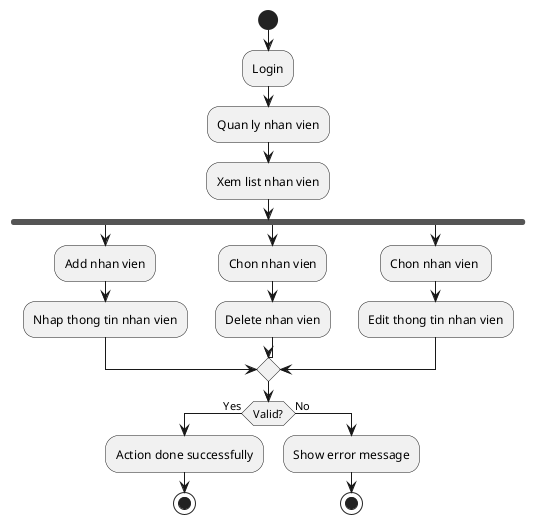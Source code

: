 @startuml QL nhanvien

start
:Login;
:Quan ly nhan vien;
:Xem list nhan vien;
fork
:Add nhan vien;
:Nhap thong tin nhan vien;

fork again
:Chon nhan vien;
:Delete nhan vien;

fork again
:Chon nhan vien ;
:Edit thong tin nhan vien;

end merge
if (Valid?) then (Yes)
:Action done successfully;
stop
else (No)
:Show error message;
stop